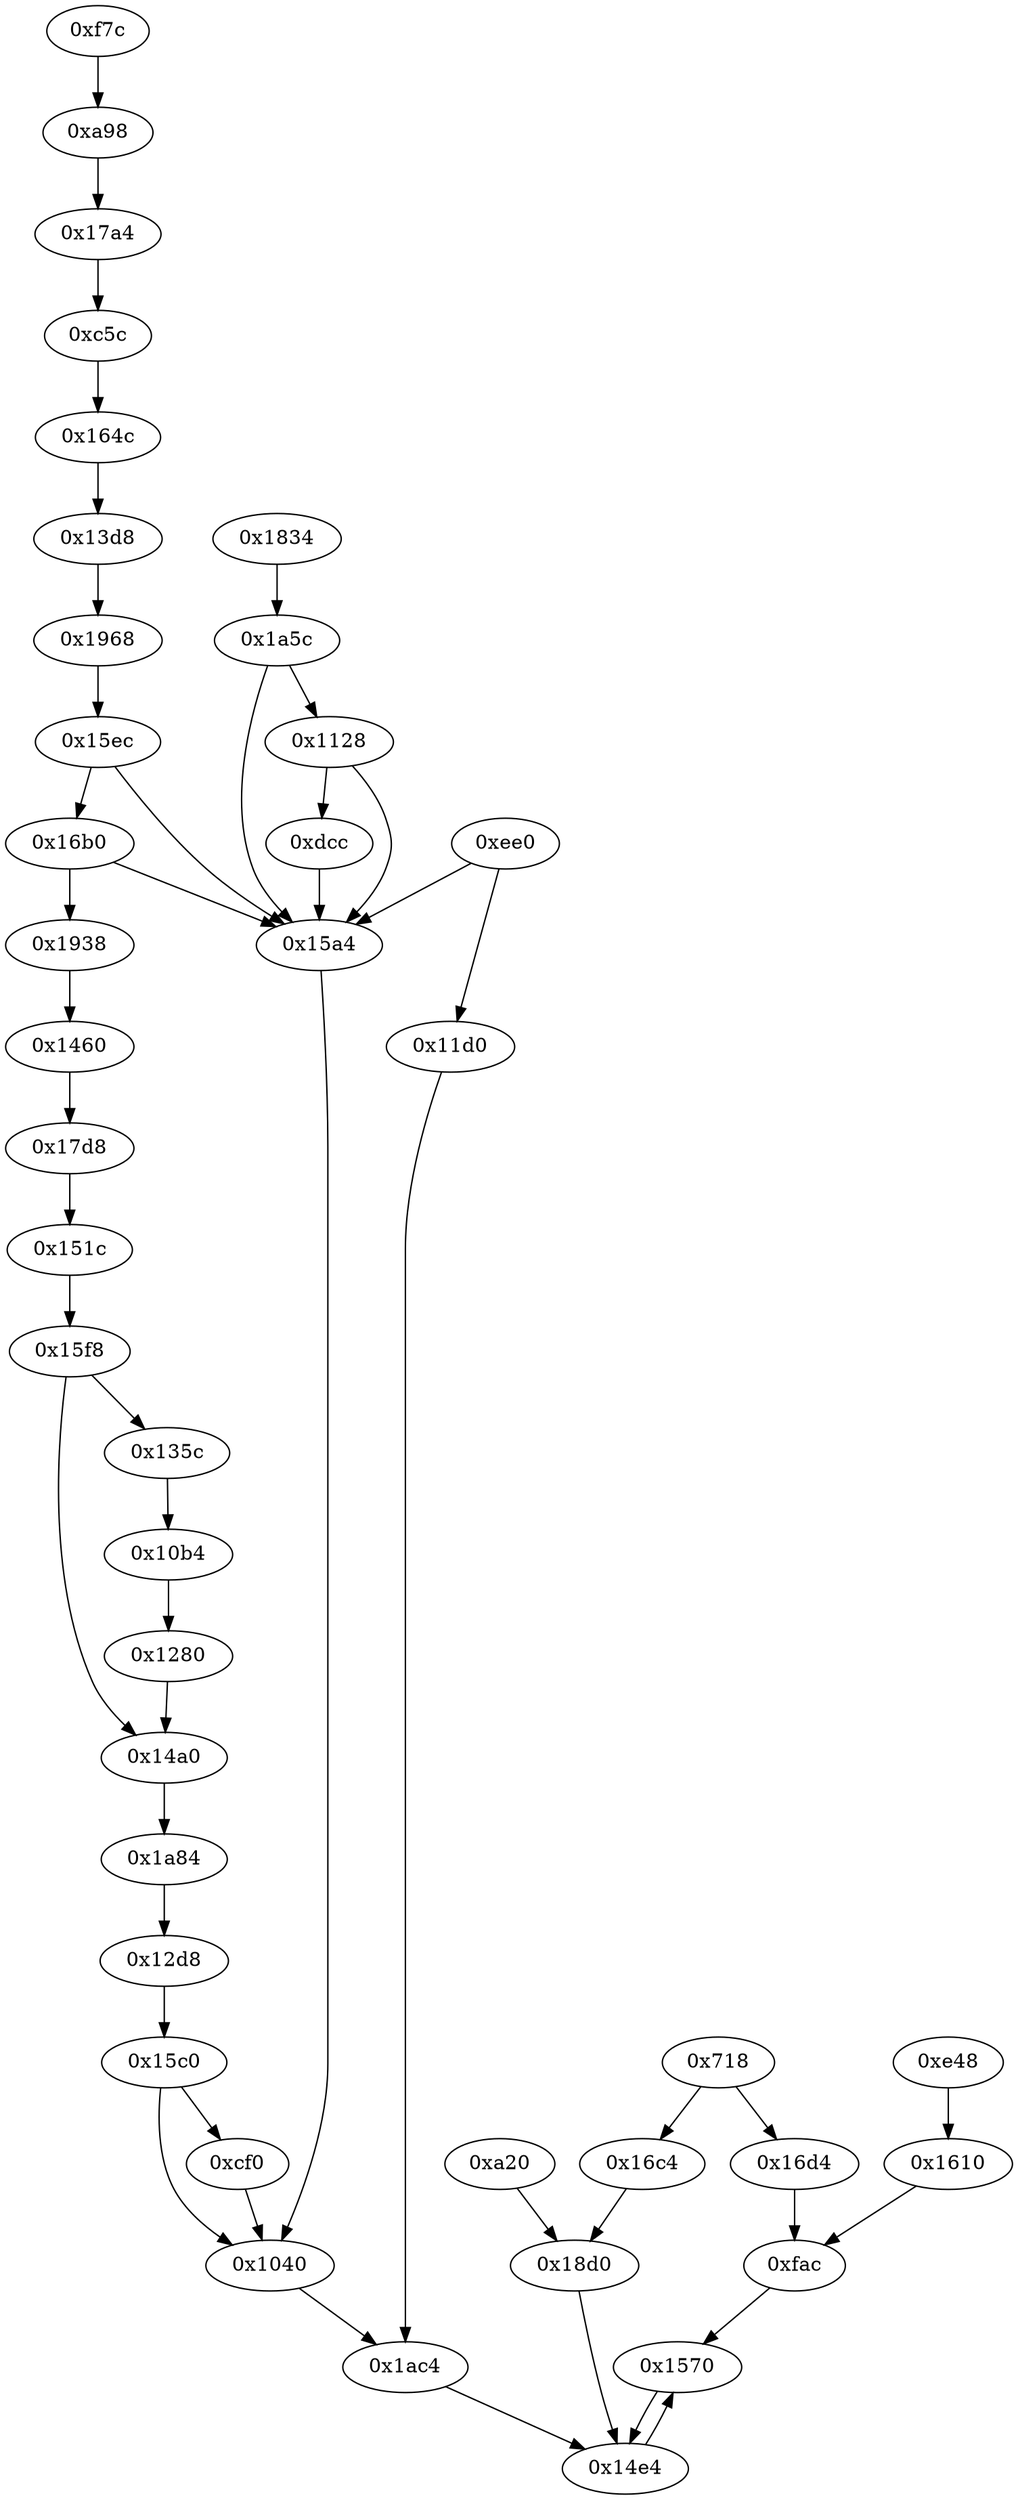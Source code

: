 strict digraph "" {
	graph ["edge"="{}",
		file="/Users/mark/Documents/deobfus-2019-ccs/ALL-CFG/basic-algorithms/vowels/1816_recovered.dot",
		"graph"="{u'file': u'/Users/mark/Documents/deobfus-2019-ccs/ALL-CFG/basic-algorithms/vowels/1816_recovered.dot'}",
		"node"="{u'opcode': u''}"
	];
	"0x1570"	 [opcode="[u'mov', u'mov', u'cmp', u'mov', u'cmp', u'mov', u'mov', u'cmp', u'mov', u'mov']"];
	"0x14e4"	 [opcode="[u'ldr', u'ldr', u'ldr', u'ldr', u'add', u'sub', u'sub', u'mul', u'eor', u'and', u'ldr', u'ldr', u'ldr', u'b']"];
	"0x1570" -> "0x14e4";
	"0x135c"	 [opcode="[u'ldr', u'ldr', u'ldr', u'ldr', u'mov', u'rsb', u'cmp', u'mvn', u'mov', u'mul', u'mov', u'mvn', u'ldr', u'orr', u'cmn', u'mov', \
u'teq', u'ldr', u'b']"];
	"0x10b4"	 [opcode="[u'ldr', u'mov', u'cmp', u'mov', u'mov', u'strb', u'ldr', u'ldr', u'sub', u'mul', u'eor', u'and', u'ldr', u'mov', u'mov', u'ldr', \
u'ldr', u'cmp', u'mov', u'teq', u'ldr', u'b']"];
	"0x135c" -> "0x10b4";
	"0x14e4" -> "0x1570";
	"0x15c0"	 [opcode="[u'ldrb', u'ldr', u'ldr', u'ldr', u'cmp', u'ldr', u'mov', u'str', u'ldr', u'str', u'b']"];
	"0xcf0"	 [opcode="[u'ldr', u'ldr', u'sub', u'add', u'add', u'str', u'ldr', u'ldr', u'ldr', u'str', u'mov', u'b']"];
	"0x15c0" -> "0xcf0";
	"0x1040"	 [opcode="[u'ldr', u'sub', u'str', u'ldr', u'stm', u'ldr', u'ldr', u'ldr', u'ldr', u'ldr', u'add', u'sub', u'sub', u'mul', u'mvn', u'ldr', \
u'orr', u'mov', u'cmn', u'mov', u'ldr', u'b']"];
	"0x15c0" -> "0x1040";
	"0x1968"	 [opcode="[u'ldr', u'mov', u'cmp', u'mov', u'mov', u'strb', u'ldr', u'ldr', u'ldr', u'sub', u'sub', u'add', u'mul', u'eor', u'and', u'ldr', \
u'mov', u'mov', u'ldr', u'ldr', u'cmp', u'mov', u'teq', u'ldr']"];
	"0x15ec"	 [opcode="[u'ldrb', u'ldr', u'b']"];
	"0x1968" -> "0x15ec";
	"0x164c"	 [opcode="[u'ldrb', u'ldr', u'b']"];
	"0x13d8"	 [opcode="[u'ldr', u'mov', u'ldr', u'ldr', u'add', u'sub', u'sub', u'mul', u'mov', u'eor', u'and', u'ldr', u'mov', u'ldr', u'cmp', u'mov', \
u'teq', u'ldr', u'ldr']"];
	"0x164c" -> "0x13d8";
	"0x1610"	 [opcode="[u'ldr', u'str', u'ldr', u'str', u'ldr', u'str', u'ldr', u'str', u'ldr', u'str', u'ldr', u'b']"];
	"0xfac"	 [opcode="[u'ldr', u'mov', u'str', u'ldr', u'str', u'ldr', u'str', u'ldr', u'str', u'ldr', u'str', u'ldr', u'ldr', u'ldr', u'add', u'sub', \
u'sub', u'mul', u'mov', u'eor', u'and', u'ldr', u'mov', u'ldr', u'cmp', u'mov', u'teq', u'ldr', u'ldr', u'b']"];
	"0x1610" -> "0xfac";
	"0x1ac4"	 [opcode="[u'cmp', u'mov', u'mov', u'mov', u'cmn', u'mov', u'mov', u'b']"];
	"0x1ac4" -> "0x14e4";
	"0x16d4"	 [opcode="[u'ldr', u'ldr', u'ldr', u'ldr', u'ldr', u'mov', u'add', u'cmp', u'sub', u'mov', u'sub', u'mul', u'mov', u'mvn', u'ldr', u'orr', \
u'cmn', u'mov', u'teq', u'ldr']"];
	"0x16d4" -> "0xfac";
	"0x1128"	 [opcode="[u'ldr', u'ldr', u'cmp', u'mov', u'b']"];
	"0xdcc"	 [opcode="[u'ldr', u'ldr', u'cmp', u'mov', u'b']"];
	"0x1128" -> "0xdcc";
	"0x15a4"	 [opcode="[u'ldr', u'ldr', u'rsb', u'rsb']"];
	"0x1128" -> "0x15a4";
	"0xa20"	 [opcode="[u'ldr', u'ldr', u'bl', u'ldr', u'ldr', u'bl', u'ldr', u'ldr', u'bl', u'ldr', u'ldr', u'bl', u'ldr', u'ldr', u'mov', u'ldr', u'b']"];
	"0x18d0"	 [opcode="[u'ldr', u'str', u'ldr', u'ldr', u'ldr', u'sub', u'sub', u'add', u'mul', u'eor', u'and', u'ldr', u'mov', u'mov', u'ldr', u'cmp', \
u'mov', u'cmp', u'mov', u'mov', u'cmp', u'mov', u'mov', u'teq', u'mov', u'b']"];
	"0xa20" -> "0x18d0";
	"0xf7c"	 [opcode="[u'ldr', u'ldr', u'cmp', u'mov', u'b']"];
	"0xa98"	 [opcode="[u'ldr', u'ldr', u'cmp', u'mov', u'b']"];
	"0xf7c" -> "0xa98";
	"0x12d8"	 [opcode="[u'ldr', u'mov', u'cmp', u'mov', u'mov', u'strb', u'ldr', u'ldr', u'ldr', u'ldr', u'ldr', u'cmp', u'mov', u'add', u'sub', u'sub', \
u'mul', u'mvn', u'mov', u'orr', u'ldr', u'cmn', u'mov', u'teq', u'ldr', u'b']"];
	"0x12d8" -> "0x15c0";
	"0x16b0"	 [opcode="[u'ldr', u'ldr', u'cmp', u'mov', u'b']"];
	"0x15ec" -> "0x16b0";
	"0x15ec" -> "0x15a4";
	"0x718"	 [opcode="[u'push', u'add', u'sub', u'str', u'ldr', u'cmp', u'mvn', u'ldr', u'ldr', u'str', u'ldr', u'ldr', u'ldr', u'mov', u'ldr', u'str', \
u'ldr', u'str', u'ldr', u'str', u'ldr', u'str', u'ldr', u'str', u'ldr', u'ldr', u'str', u'ldr', u'str', u'ldr', u'str', u'ldr', \
u'str', u'ldr', u'str', u'ldr', u'str', u'ldr', u'str', u'ldr', u'str', u'ldr', u'str', u'ldr', u'str', u'ldr', u'str', u'ldr', \
u'str', u'ldr', u'ldr', u'str', u'ldr', u'str', u'ldr', u'str', u'ldr', u'str', u'ldr', u'str', u'ldr', u'str', u'ldr', u'str', \
u'ldr', u'str', u'ldr', u'str', u'ldr', u'ldr', u'str', u'ldr', u'str', u'str', u'ldr', u'add', u'str', u'ldr', u'add', u'str', \
u'ldr', u'add', u'str', u'ldr', u'add', u'str', u'str', u'str', u'str', u'str', u'str', u'str', u'str', u'b']"];
	"0x718" -> "0x16d4";
	"0x16c4"	 [opcode="[u'ldr', u'mov', u'b']"];
	"0x718" -> "0x16c4";
	"0x13d8" -> "0x1968";
	"0x17a4"	 [opcode="[u'ldr', u'ldr', u'ldr', u'ldr', u'rsb', u'mvn', u'mul', u'eor', u'and', u'ldr', u'mov', u'mov', u'ldr']"];
	"0xc5c"	 [opcode="[u'ldr', u'mov', u'cmp', u'mov', u'mov', u'strb', u'ldr', u'ldr', u'ldr', u'ldr', u'ldr', u'cmp', u'mov', u'sub', u'sub', u'add', \
u'mul', u'mvn', u'mov', u'orr', u'ldr', u'cmn', u'mov', u'teq', u'ldr', u'b']"];
	"0x17a4" -> "0xc5c";
	"0x16c4" -> "0x18d0";
	"0x11d0"	 [opcode="[u'ldr', u'ldr', u'ldr', u'ldr', u'ldr', u'add', u'sub', u'sub', u'mul', u'mvn', u'ldr', u'orr', u'mov', u'cmn', u'mov', u'ldr', \
u'b']"];
	"0x11d0" -> "0x1ac4";
	"0x15f8"	 [opcode="[u'ldrb', u'ldr', u'cmp', u'ldr', u'mov', u'b']"];
	"0x15f8" -> "0x135c";
	"0x14a0"	 [opcode="[u'ldr', u'ldrb', u'str', u'ldr', u'ldr', u'ldr', u'ldr', u'cmp', u'mov', u'mov', u'mov', u'cmp', u'mov', u'mov', u'teq', u'mov', \
u'b']"];
	"0x15f8" -> "0x14a0";
	"0x1834"	 [opcode="[u'ldr', u'mov', u'cmp', u'mov', u'mov', u'strb', u'ldr', u'ldr', u'ldr', u'ldr', u'cmp', u'mov', u'rsb', u'mvn', u'mul', u'mvn', \
u'mov', u'orr', u'ldr', u'cmn', u'mov', u'teq', u'ldr']"];
	"0x1a5c"	 [opcode="[u'ldrb', u'ldr']"];
	"0x1834" -> "0x1a5c";
	"0xc5c" -> "0x164c";
	"0x1938"	 [opcode="[u'ldr', u'ldr', u'cmp', u'ldr', u'mov', u'b']"];
	"0x1460"	 [opcode="[u'ldr', u'ldr', u'ldr', u'ldr', u'ldr', u'add', u'sub', u'sub', u'mul', u'eor', u'and', u'ldr', u'mov', u'mov', u'ldr', u'b']"];
	"0x1938" -> "0x1460";
	"0xdcc" -> "0x15a4";
	"0x17d8"	 [opcode="[u'cmp', u'mov', u'cmp', u'mov', u'mov', u'cmp', u'mov', u'mov', u'b']"];
	"0x1460" -> "0x17d8";
	"0x1a84"	 [opcode="[u'ldr', u'ldr', u'ldr', u'ldr', u'ldr', u'sub', u'sub', u'add', u'mul', u'mvn', u'ldr', u'orr', u'mov', u'cmn', u'mov', u'ldr']"];
	"0x1a84" -> "0x12d8";
	"0xcf0" -> "0x1040";
	"0x18d0" -> "0x14e4";
	"0xee0"	 [opcode="[u'ldrb', u'ldr', u'b']"];
	"0xee0" -> "0x11d0";
	"0xee0" -> "0x15a4";
	"0xe48"	 [opcode="[u'ldr', u'ldr', u'ldr', u'add', u'add', u'sub', u'str', u'ldr', u'ldr', u'rsb', u'mvn', u'mul', u'mvn', u'ldr', u'ldr', u'ldr', \
u'orr', u'cmn', u'mov', u'mov', u'cmp', u'mov', u'mov', u'mov', u'cmn', u'mov', u'mov', u'b']"];
	"0xe48" -> "0x1610";
	"0xfac" -> "0x1570";
	"0x16b0" -> "0x1938";
	"0x16b0" -> "0x15a4";
	"0x1280"	 [opcode="[u'ldrb', u'cmp', u'ldr']"];
	"0x10b4" -> "0x1280";
	"0x151c"	 [opcode="[u'ldr', u'ldr', u'ldrb', u'str', u'ldr', u'cmp', u'mov', u'mov', u'strb', u'ldr', u'ldr', u'ldr', u'add', u'sub', u'sub', u'mul', \
u'eor', u'and', u'ldr', u'ldr', u'ldr']"];
	"0x17d8" -> "0x151c";
	"0x1040" -> "0x1ac4";
	"0xa98" -> "0x17a4";
	"0x14a0" -> "0x1a84";
	"0x15a4" -> "0x1040";
	"0x1a5c" -> "0x1128";
	"0x1a5c" -> "0x15a4";
	"0x151c" -> "0x15f8";
	"0x1280" -> "0x14a0";
}
